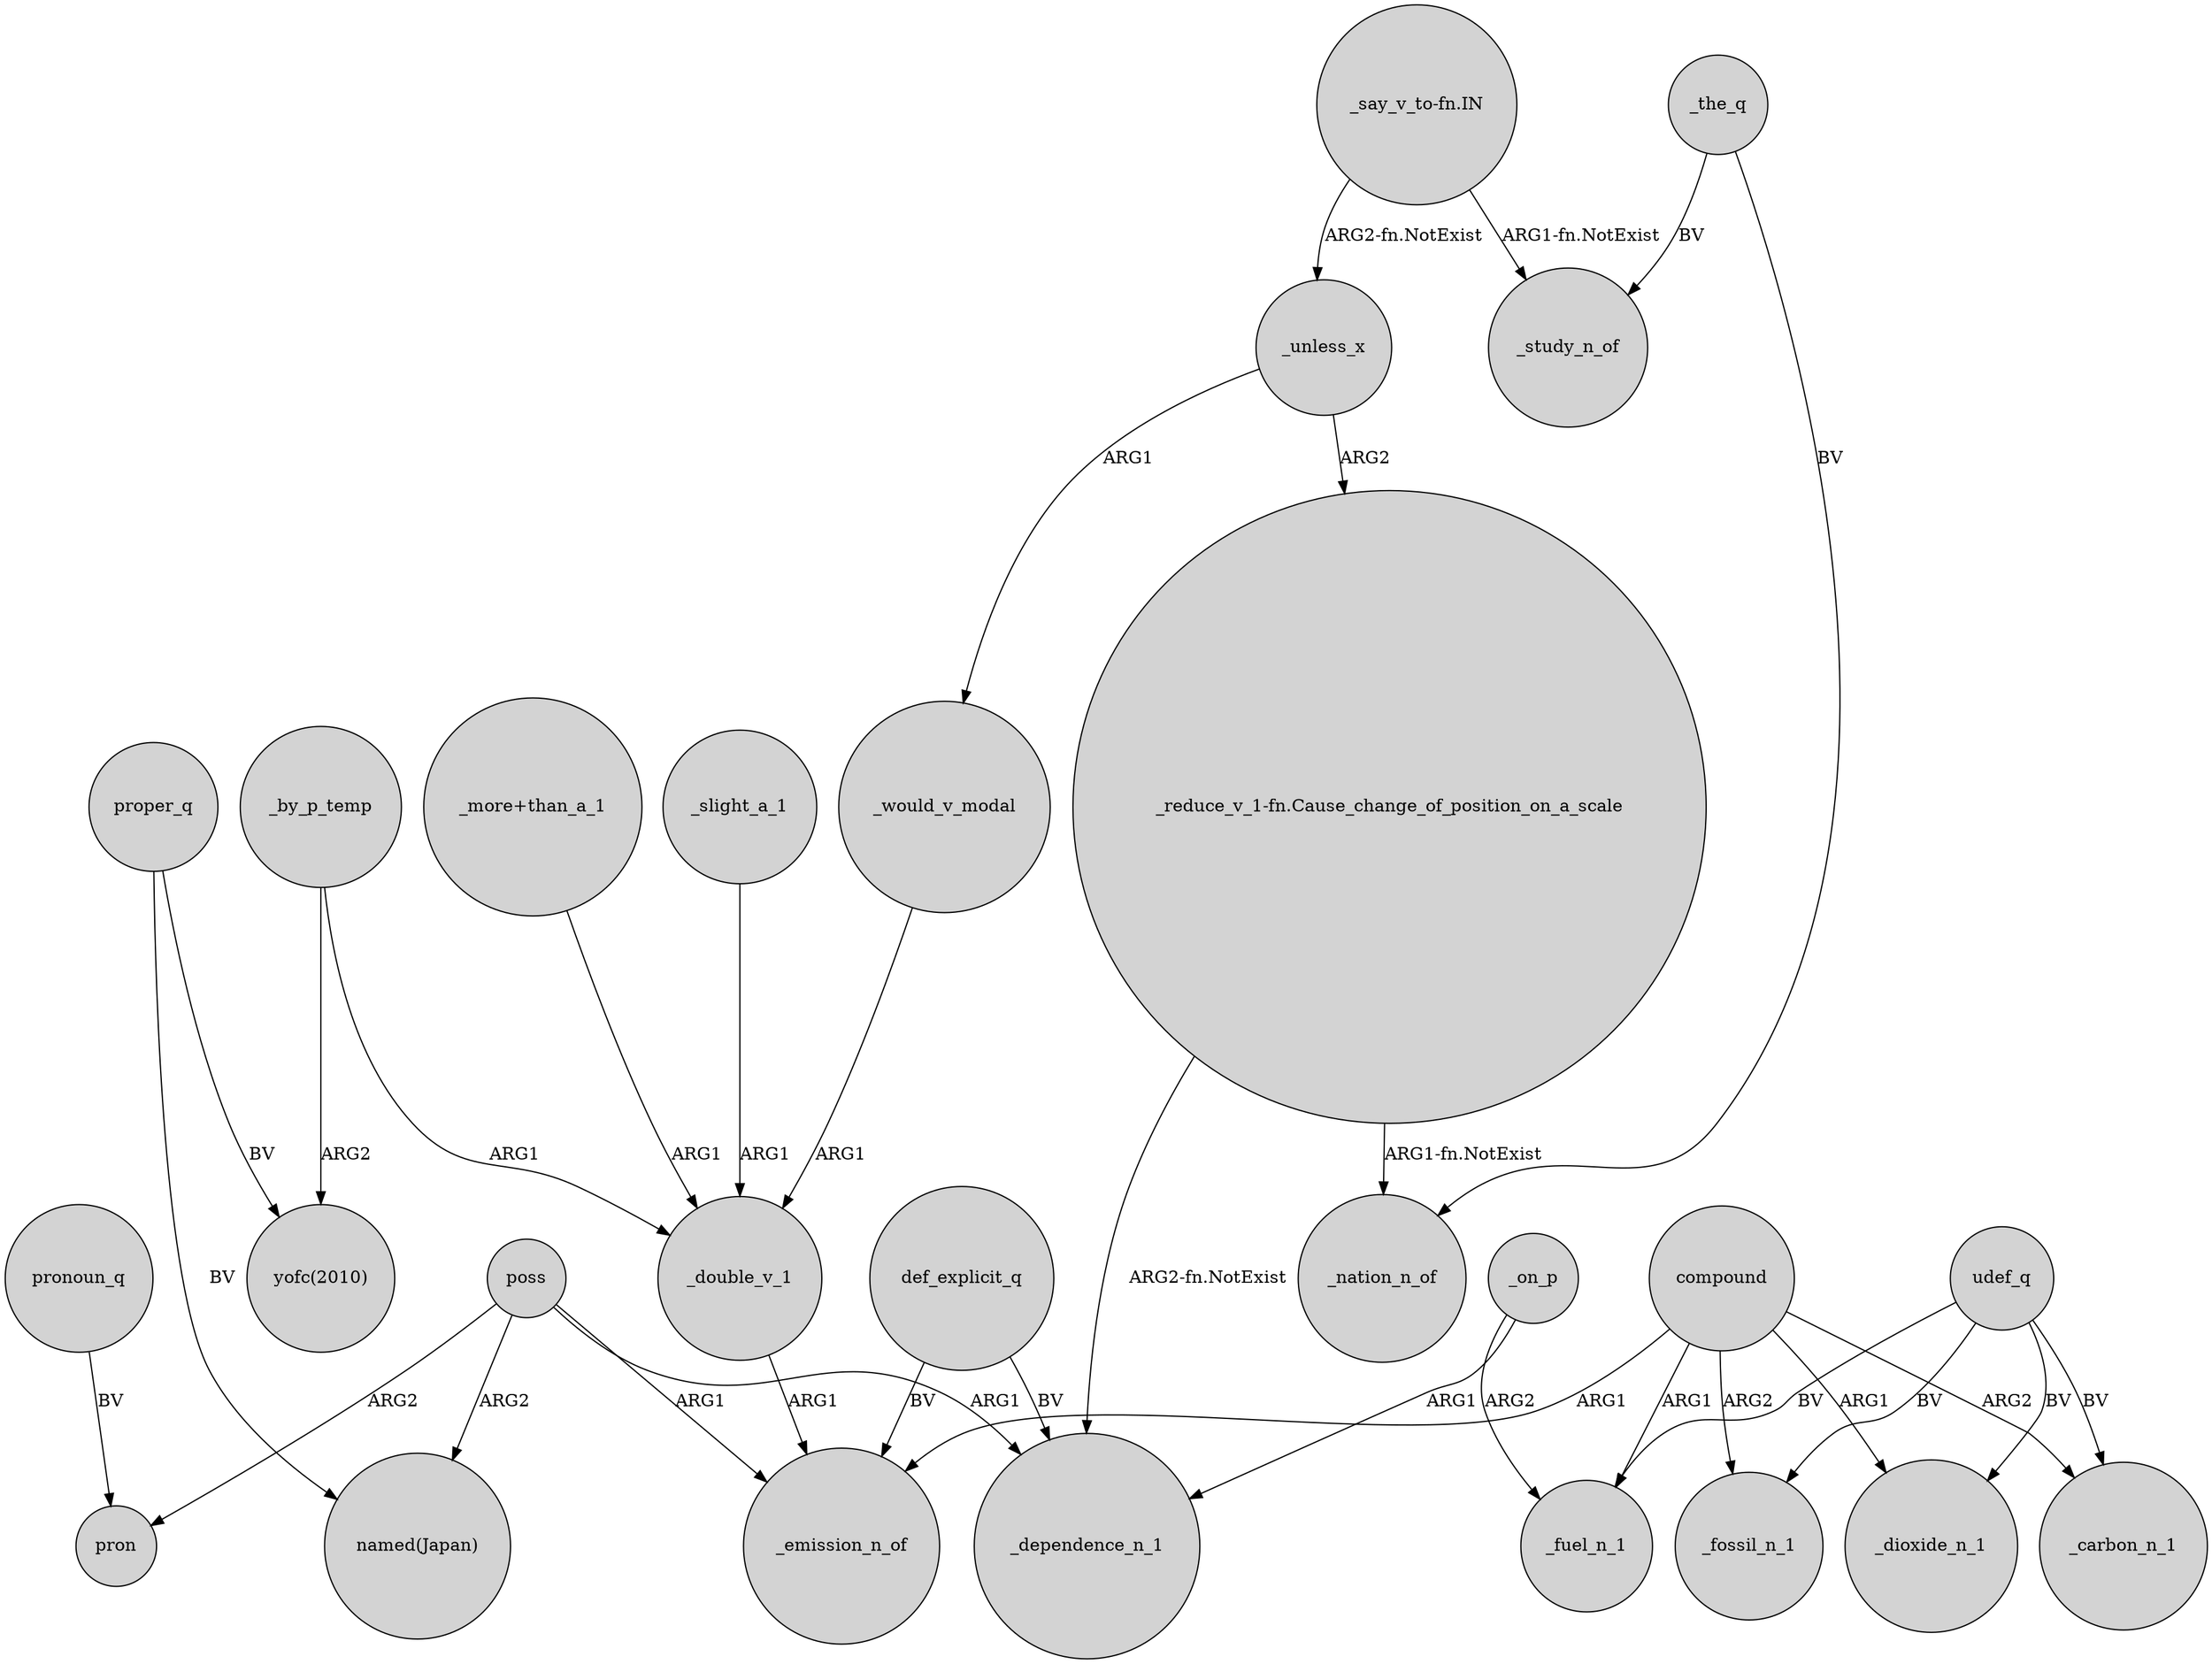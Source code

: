 digraph {
	node [shape=circle style=filled]
	_the_q -> _study_n_of [label=BV]
	_double_v_1 -> _emission_n_of [label=ARG1]
	_by_p_temp -> "yofc(2010)" [label=ARG2]
	compound -> _emission_n_of [label=ARG1]
	udef_q -> _dioxide_n_1 [label=BV]
	proper_q -> "yofc(2010)" [label=BV]
	udef_q -> _fossil_n_1 [label=BV]
	poss -> pron [label=ARG2]
	poss -> _emission_n_of [label=ARG1]
	compound -> _dioxide_n_1 [label=ARG1]
	"_reduce_v_1-fn.Cause_change_of_position_on_a_scale" -> _dependence_n_1 [label="ARG2-fn.NotExist"]
	def_explicit_q -> _dependence_n_1 [label=BV]
	_on_p -> _fuel_n_1 [label=ARG2]
	"_more+than_a_1" -> _double_v_1 [label=ARG1]
	proper_q -> "named(Japan)" [label=BV]
	"_reduce_v_1-fn.Cause_change_of_position_on_a_scale" -> _nation_n_of [label="ARG1-fn.NotExist"]
	"_say_v_to-fn.IN" -> _unless_x [label="ARG2-fn.NotExist"]
	pronoun_q -> pron [label=BV]
	poss -> "named(Japan)" [label=ARG2]
	def_explicit_q -> _emission_n_of [label=BV]
	_the_q -> _nation_n_of [label=BV]
	"_say_v_to-fn.IN" -> _study_n_of [label="ARG1-fn.NotExist"]
	_would_v_modal -> _double_v_1 [label=ARG1]
	poss -> _dependence_n_1 [label=ARG1]
	_by_p_temp -> _double_v_1 [label=ARG1]
	udef_q -> _carbon_n_1 [label=BV]
	compound -> _fuel_n_1 [label=ARG1]
	udef_q -> _fuel_n_1 [label=BV]
	_unless_x -> _would_v_modal [label=ARG1]
	_slight_a_1 -> _double_v_1 [label=ARG1]
	_on_p -> _dependence_n_1 [label=ARG1]
	compound -> _carbon_n_1 [label=ARG2]
	compound -> _fossil_n_1 [label=ARG2]
	_unless_x -> "_reduce_v_1-fn.Cause_change_of_position_on_a_scale" [label=ARG2]
}
